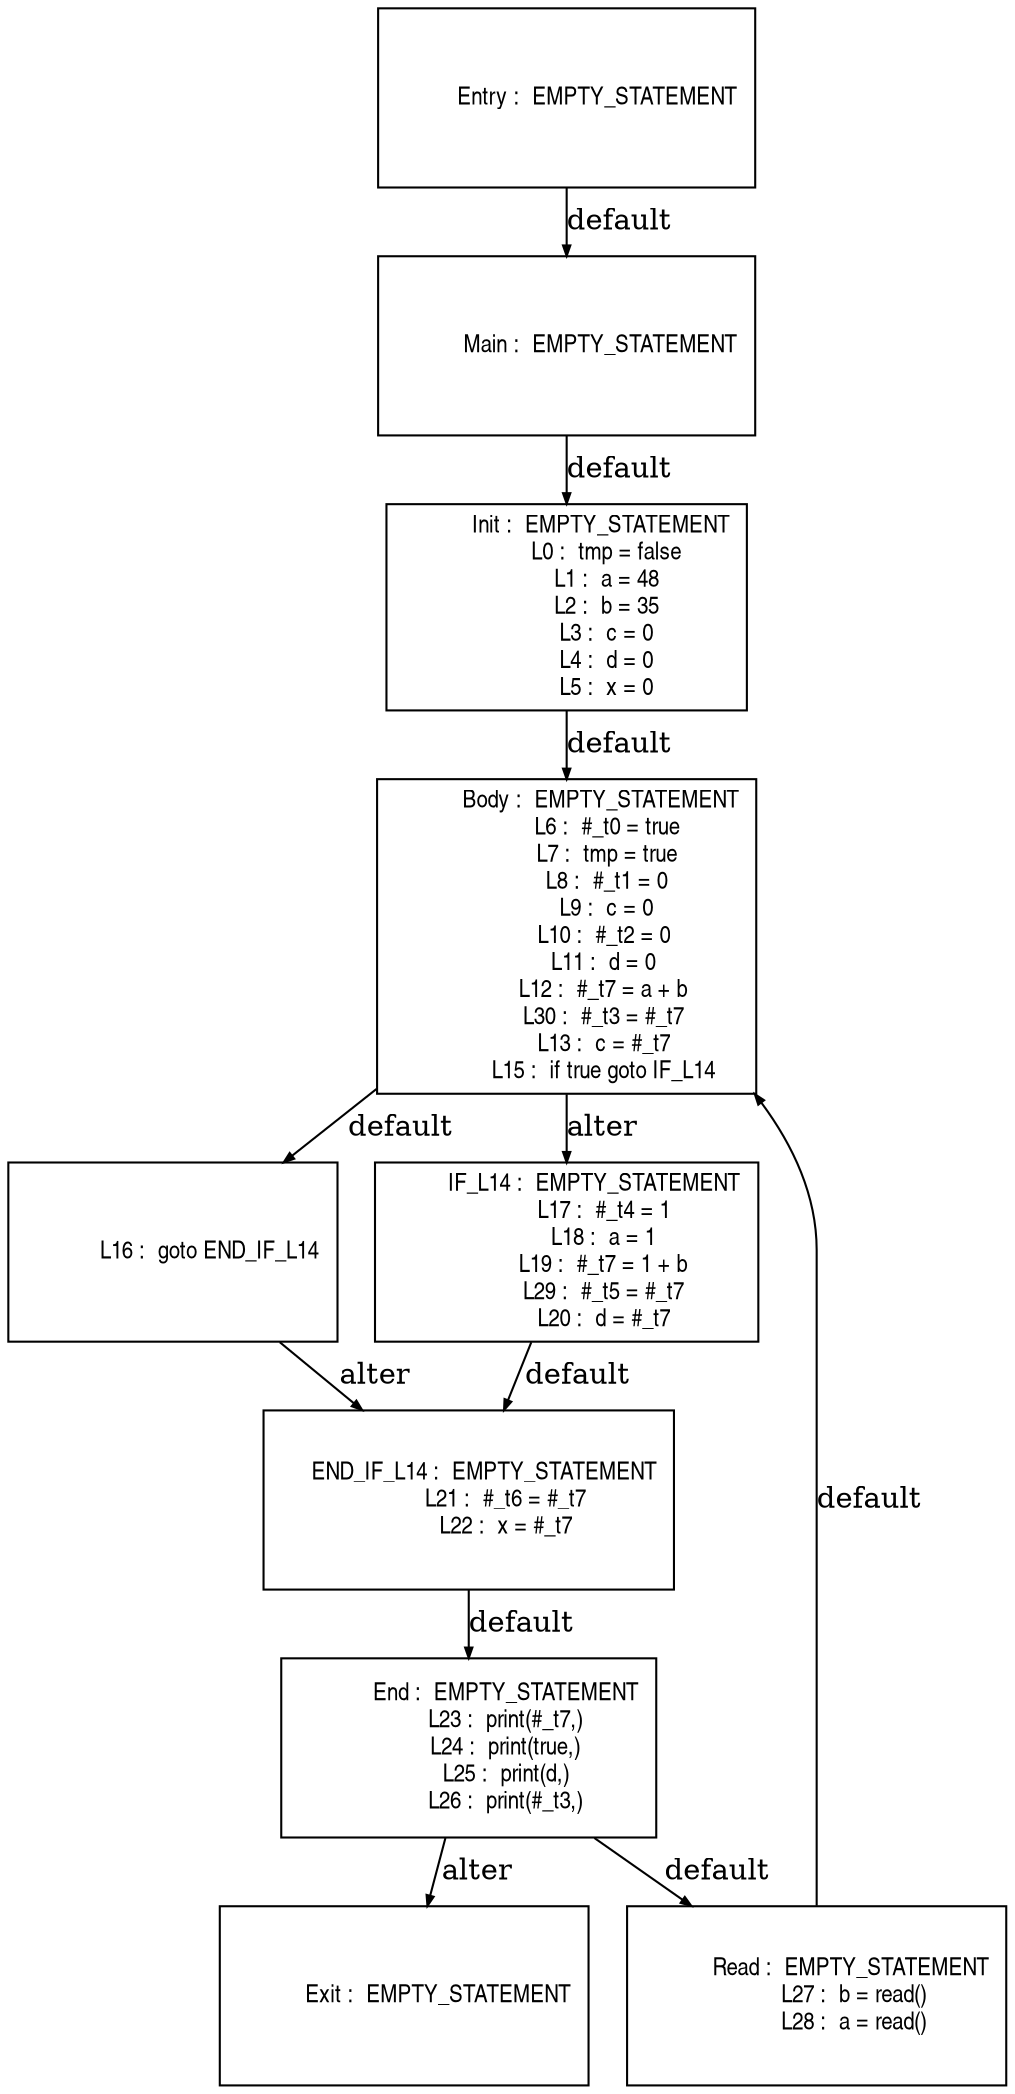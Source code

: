 digraph G {
  ranksep=.25;
  edge [arrowsize=.5]
  node [shape=rectangle, fontname="ArialNarrow",
        fontsize=12,  height=1.2];
  "           Main :  EMPTY_STATEMENT
"; "           Init :  EMPTY_STATEMENT
             L0 :  tmp = false
             L1 :  a = 48
             L2 :  b = 35
             L3 :  c = 0
             L4 :  d = 0
             L5 :  x = 0
"; "           Body :  EMPTY_STATEMENT
             L6 :  #_t0 = true
             L7 :  tmp = true
             L8 :  #_t1 = 0
             L9 :  c = 0
            L10 :  #_t2 = 0
            L11 :  d = 0
            L12 :  #_t7 = a + b
            L30 :  #_t3 = #_t7
            L13 :  c = #_t7
            L15 :  if true goto IF_L14
"; "            L16 :  goto END_IF_L14
"; "         IF_L14 :  EMPTY_STATEMENT
            L17 :  #_t4 = 1
            L18 :  a = 1
            L19 :  #_t7 = 1 + b
            L29 :  #_t5 = #_t7
            L20 :  d = #_t7
"; "     END_IF_L14 :  EMPTY_STATEMENT
            L21 :  #_t6 = #_t7
            L22 :  x = #_t7
"; "          Entry :  EMPTY_STATEMENT
"; "            End :  EMPTY_STATEMENT
            L23 :  print(#_t7,)
            L24 :  print(true,)
            L25 :  print(d,)
            L26 :  print(#_t3,)
"; "           Exit :  EMPTY_STATEMENT
"; "           Read :  EMPTY_STATEMENT
            L27 :  b = read()
            L28 :  a = read()
"; 
  "           Main :  EMPTY_STATEMENT
" -> "           Init :  EMPTY_STATEMENT
             L0 :  tmp = false
             L1 :  a = 48
             L2 :  b = 35
             L3 :  c = 0
             L4 :  d = 0
             L5 :  x = 0
"  [label="default"];
  "           Init :  EMPTY_STATEMENT
             L0 :  tmp = false
             L1 :  a = 48
             L2 :  b = 35
             L3 :  c = 0
             L4 :  d = 0
             L5 :  x = 0
" -> "           Body :  EMPTY_STATEMENT
             L6 :  #_t0 = true
             L7 :  tmp = true
             L8 :  #_t1 = 0
             L9 :  c = 0
            L10 :  #_t2 = 0
            L11 :  d = 0
            L12 :  #_t7 = a + b
            L30 :  #_t3 = #_t7
            L13 :  c = #_t7
            L15 :  if true goto IF_L14
"  [label="default"];
  "           Body :  EMPTY_STATEMENT
             L6 :  #_t0 = true
             L7 :  tmp = true
             L8 :  #_t1 = 0
             L9 :  c = 0
            L10 :  #_t2 = 0
            L11 :  d = 0
            L12 :  #_t7 = a + b
            L30 :  #_t3 = #_t7
            L13 :  c = #_t7
            L15 :  if true goto IF_L14
" -> "            L16 :  goto END_IF_L14
"  [label="default"];
  "           Body :  EMPTY_STATEMENT
             L6 :  #_t0 = true
             L7 :  tmp = true
             L8 :  #_t1 = 0
             L9 :  c = 0
            L10 :  #_t2 = 0
            L11 :  d = 0
            L12 :  #_t7 = a + b
            L30 :  #_t3 = #_t7
            L13 :  c = #_t7
            L15 :  if true goto IF_L14
" -> "         IF_L14 :  EMPTY_STATEMENT
            L17 :  #_t4 = 1
            L18 :  a = 1
            L19 :  #_t7 = 1 + b
            L29 :  #_t5 = #_t7
            L20 :  d = #_t7
"  [label="alter"];
  "            L16 :  goto END_IF_L14
" -> "     END_IF_L14 :  EMPTY_STATEMENT
            L21 :  #_t6 = #_t7
            L22 :  x = #_t7
"  [label="alter"];
  "         IF_L14 :  EMPTY_STATEMENT
            L17 :  #_t4 = 1
            L18 :  a = 1
            L19 :  #_t7 = 1 + b
            L29 :  #_t5 = #_t7
            L20 :  d = #_t7
" -> "     END_IF_L14 :  EMPTY_STATEMENT
            L21 :  #_t6 = #_t7
            L22 :  x = #_t7
"  [label="default"];
  "     END_IF_L14 :  EMPTY_STATEMENT
            L21 :  #_t6 = #_t7
            L22 :  x = #_t7
" -> "            End :  EMPTY_STATEMENT
            L23 :  print(#_t7,)
            L24 :  print(true,)
            L25 :  print(d,)
            L26 :  print(#_t3,)
"  [label="default"];
  "          Entry :  EMPTY_STATEMENT
" -> "           Main :  EMPTY_STATEMENT
"  [label="default"];
  "            End :  EMPTY_STATEMENT
            L23 :  print(#_t7,)
            L24 :  print(true,)
            L25 :  print(d,)
            L26 :  print(#_t3,)
" -> "           Read :  EMPTY_STATEMENT
            L27 :  b = read()
            L28 :  a = read()
"  [label="default"];
  "            End :  EMPTY_STATEMENT
            L23 :  print(#_t7,)
            L24 :  print(true,)
            L25 :  print(d,)
            L26 :  print(#_t3,)
" -> "           Exit :  EMPTY_STATEMENT
"  [label="alter"];
  "           Read :  EMPTY_STATEMENT
            L27 :  b = read()
            L28 :  a = read()
" -> "           Body :  EMPTY_STATEMENT
             L6 :  #_t0 = true
             L7 :  tmp = true
             L8 :  #_t1 = 0
             L9 :  c = 0
            L10 :  #_t2 = 0
            L11 :  d = 0
            L12 :  #_t7 = a + b
            L30 :  #_t3 = #_t7
            L13 :  c = #_t7
            L15 :  if true goto IF_L14
"  [label="default"];
}
